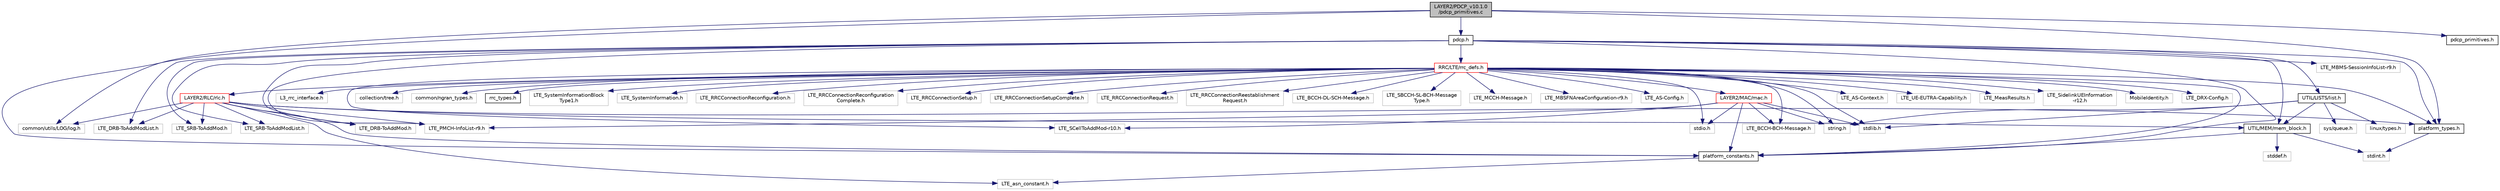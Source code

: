 digraph "LAYER2/PDCP_v10.1.0/pdcp_primitives.c"
{
 // LATEX_PDF_SIZE
  edge [fontname="Helvetica",fontsize="10",labelfontname="Helvetica",labelfontsize="10"];
  node [fontname="Helvetica",fontsize="10",shape=record];
  Node1 [label="LAYER2/PDCP_v10.1.0\l/pdcp_primitives.c",height=0.2,width=0.4,color="black", fillcolor="grey75", style="filled", fontcolor="black",tooltip="PDCP PDU buffer dissector code."];
  Node1 -> Node2 [color="midnightblue",fontsize="10",style="solid",fontname="Helvetica"];
  Node2 [label="common/utils/LOG/log.h",height=0.2,width=0.4,color="grey75", fillcolor="white", style="filled",tooltip=" "];
  Node1 -> Node3 [color="midnightblue",fontsize="10",style="solid",fontname="Helvetica"];
  Node3 [label="platform_types.h",height=0.2,width=0.4,color="black", fillcolor="white", style="filled",URL="$platform__types_8h.html",tooltip=" "];
  Node3 -> Node4 [color="midnightblue",fontsize="10",style="solid",fontname="Helvetica"];
  Node4 [label="stdint.h",height=0.2,width=0.4,color="grey75", fillcolor="white", style="filled",tooltip=" "];
  Node1 -> Node5 [color="midnightblue",fontsize="10",style="solid",fontname="Helvetica"];
  Node5 [label="platform_constants.h",height=0.2,width=0.4,color="black", fillcolor="white", style="filled",URL="$platform__constants_8h.html",tooltip=" "];
  Node5 -> Node6 [color="midnightblue",fontsize="10",style="solid",fontname="Helvetica"];
  Node6 [label="LTE_asn_constant.h",height=0.2,width=0.4,color="grey75", fillcolor="white", style="filled",tooltip=" "];
  Node1 -> Node7 [color="midnightblue",fontsize="10",style="solid",fontname="Helvetica"];
  Node7 [label="pdcp.h",height=0.2,width=0.4,color="black", fillcolor="white", style="filled",URL="$pdcp_8h.html",tooltip="pdcp interface with RLC, RRC"];
  Node7 -> Node8 [color="midnightblue",fontsize="10",style="solid",fontname="Helvetica"];
  Node8 [label="UTIL/MEM/mem_block.h",height=0.2,width=0.4,color="black", fillcolor="white", style="filled",URL="$mem__block_8h.html",tooltip=" "];
  Node8 -> Node4 [color="midnightblue",fontsize="10",style="solid",fontname="Helvetica"];
  Node8 -> Node9 [color="midnightblue",fontsize="10",style="solid",fontname="Helvetica"];
  Node9 [label="stddef.h",height=0.2,width=0.4,color="grey75", fillcolor="white", style="filled",tooltip=" "];
  Node8 -> Node5 [color="midnightblue",fontsize="10",style="solid",fontname="Helvetica"];
  Node7 -> Node10 [color="midnightblue",fontsize="10",style="solid",fontname="Helvetica"];
  Node10 [label="UTIL/LISTS/list.h",height=0.2,width=0.4,color="black", fillcolor="white", style="filled",URL="$list_8h.html",tooltip=" "];
  Node10 -> Node11 [color="midnightblue",fontsize="10",style="solid",fontname="Helvetica"];
  Node11 [label="linux/types.h",height=0.2,width=0.4,color="grey75", fillcolor="white", style="filled",tooltip=" "];
  Node10 -> Node12 [color="midnightblue",fontsize="10",style="solid",fontname="Helvetica"];
  Node12 [label="stdlib.h",height=0.2,width=0.4,color="grey75", fillcolor="white", style="filled",tooltip=" "];
  Node10 -> Node13 [color="midnightblue",fontsize="10",style="solid",fontname="Helvetica"];
  Node13 [label="sys/queue.h",height=0.2,width=0.4,color="grey75", fillcolor="white", style="filled",tooltip=" "];
  Node10 -> Node14 [color="midnightblue",fontsize="10",style="solid",fontname="Helvetica"];
  Node14 [label="string.h",height=0.2,width=0.4,color="grey75", fillcolor="white", style="filled",tooltip=" "];
  Node10 -> Node8 [color="midnightblue",fontsize="10",style="solid",fontname="Helvetica"];
  Node7 -> Node15 [color="midnightblue",fontsize="10",style="solid",fontname="Helvetica"];
  Node15 [label="RRC/LTE/rrc_defs.h",height=0.2,width=0.4,color="red", fillcolor="white", style="filled",URL="$rrc__defs_8h.html",tooltip=" "];
  Node15 -> Node16 [color="midnightblue",fontsize="10",style="solid",fontname="Helvetica"];
  Node16 [label="stdio.h",height=0.2,width=0.4,color="grey75", fillcolor="white", style="filled",tooltip=" "];
  Node15 -> Node12 [color="midnightblue",fontsize="10",style="solid",fontname="Helvetica"];
  Node15 -> Node14 [color="midnightblue",fontsize="10",style="solid",fontname="Helvetica"];
  Node15 -> Node17 [color="midnightblue",fontsize="10",style="solid",fontname="Helvetica"];
  Node17 [label="collection/tree.h",height=0.2,width=0.4,color="grey75", fillcolor="white", style="filled",tooltip=" "];
  Node15 -> Node18 [color="midnightblue",fontsize="10",style="solid",fontname="Helvetica"];
  Node18 [label="common/ngran_types.h",height=0.2,width=0.4,color="grey75", fillcolor="white", style="filled",tooltip=" "];
  Node15 -> Node19 [color="midnightblue",fontsize="10",style="solid",fontname="Helvetica"];
  Node19 [label="rrc_types.h",height=0.2,width=0.4,color="black", fillcolor="white", style="filled",URL="$rrc__types_8h.html",tooltip="rrc types and subtypes"];
  Node15 -> Node20 [color="midnightblue",fontsize="10",style="solid",fontname="Helvetica"];
  Node20 [label="LAYER2/RLC/rlc.h",height=0.2,width=0.4,color="red", fillcolor="white", style="filled",URL="$rlc_8h.html",tooltip="This file, and only this file must be included by external code that interact with RLC layer."];
  Node20 -> Node3 [color="midnightblue",fontsize="10",style="solid",fontname="Helvetica"];
  Node20 -> Node5 [color="midnightblue",fontsize="10",style="solid",fontname="Helvetica"];
  Node20 -> Node6 [color="midnightblue",fontsize="10",style="solid",fontname="Helvetica"];
  Node20 -> Node2 [color="midnightblue",fontsize="10",style="solid",fontname="Helvetica"];
  Node20 -> Node8 [color="midnightblue",fontsize="10",style="solid",fontname="Helvetica"];
  Node20 -> Node66 [color="midnightblue",fontsize="10",style="solid",fontname="Helvetica"];
  Node66 [label="LTE_DRB-ToAddMod.h",height=0.2,width=0.4,color="grey75", fillcolor="white", style="filled",tooltip=" "];
  Node20 -> Node67 [color="midnightblue",fontsize="10",style="solid",fontname="Helvetica"];
  Node67 [label="LTE_DRB-ToAddModList.h",height=0.2,width=0.4,color="grey75", fillcolor="white", style="filled",tooltip=" "];
  Node20 -> Node68 [color="midnightblue",fontsize="10",style="solid",fontname="Helvetica"];
  Node68 [label="LTE_SRB-ToAddMod.h",height=0.2,width=0.4,color="grey75", fillcolor="white", style="filled",tooltip=" "];
  Node20 -> Node69 [color="midnightblue",fontsize="10",style="solid",fontname="Helvetica"];
  Node69 [label="LTE_SRB-ToAddModList.h",height=0.2,width=0.4,color="grey75", fillcolor="white", style="filled",tooltip=" "];
  Node20 -> Node71 [color="midnightblue",fontsize="10",style="solid",fontname="Helvetica"];
  Node71 [label="LTE_PMCH-InfoList-r9.h",height=0.2,width=0.4,color="grey75", fillcolor="white", style="filled",tooltip=" "];
  Node15 -> Node5 [color="midnightblue",fontsize="10",style="solid",fontname="Helvetica"];
  Node15 -> Node3 [color="midnightblue",fontsize="10",style="solid",fontname="Helvetica"];
  Node15 -> Node72 [color="midnightblue",fontsize="10",style="solid",fontname="Helvetica"];
  Node72 [label="LAYER2/MAC/mac.h",height=0.2,width=0.4,color="red", fillcolor="white", style="filled",URL="$mac_8h.html",tooltip=" "];
  Node72 -> Node16 [color="midnightblue",fontsize="10",style="solid",fontname="Helvetica"];
  Node72 -> Node12 [color="midnightblue",fontsize="10",style="solid",fontname="Helvetica"];
  Node72 -> Node14 [color="midnightblue",fontsize="10",style="solid",fontname="Helvetica"];
  Node72 -> Node5 [color="midnightblue",fontsize="10",style="solid",fontname="Helvetica"];
  Node72 -> Node73 [color="midnightblue",fontsize="10",style="solid",fontname="Helvetica"];
  Node73 [label="LTE_BCCH-BCH-Message.h",height=0.2,width=0.4,color="grey75", fillcolor="white", style="filled",tooltip=" "];
  Node72 -> Node71 [color="midnightblue",fontsize="10",style="solid",fontname="Helvetica"];
  Node72 -> Node85 [color="midnightblue",fontsize="10",style="solid",fontname="Helvetica"];
  Node85 [label="LTE_SCellToAddMod-r10.h",height=0.2,width=0.4,color="grey75", fillcolor="white", style="filled",tooltip=" "];
  Node15 -> Node99 [color="midnightblue",fontsize="10",style="solid",fontname="Helvetica"];
  Node99 [label="LTE_SystemInformationBlock\lType1.h",height=0.2,width=0.4,color="grey75", fillcolor="white", style="filled",tooltip=" "];
  Node15 -> Node100 [color="midnightblue",fontsize="10",style="solid",fontname="Helvetica"];
  Node100 [label="LTE_SystemInformation.h",height=0.2,width=0.4,color="grey75", fillcolor="white", style="filled",tooltip=" "];
  Node15 -> Node101 [color="midnightblue",fontsize="10",style="solid",fontname="Helvetica"];
  Node101 [label="LTE_RRCConnectionReconfiguration.h",height=0.2,width=0.4,color="grey75", fillcolor="white", style="filled",tooltip=" "];
  Node15 -> Node102 [color="midnightblue",fontsize="10",style="solid",fontname="Helvetica"];
  Node102 [label="LTE_RRCConnectionReconfiguration\lComplete.h",height=0.2,width=0.4,color="grey75", fillcolor="white", style="filled",tooltip=" "];
  Node15 -> Node103 [color="midnightblue",fontsize="10",style="solid",fontname="Helvetica"];
  Node103 [label="LTE_RRCConnectionSetup.h",height=0.2,width=0.4,color="grey75", fillcolor="white", style="filled",tooltip=" "];
  Node15 -> Node104 [color="midnightblue",fontsize="10",style="solid",fontname="Helvetica"];
  Node104 [label="LTE_RRCConnectionSetupComplete.h",height=0.2,width=0.4,color="grey75", fillcolor="white", style="filled",tooltip=" "];
  Node15 -> Node105 [color="midnightblue",fontsize="10",style="solid",fontname="Helvetica"];
  Node105 [label="LTE_RRCConnectionRequest.h",height=0.2,width=0.4,color="grey75", fillcolor="white", style="filled",tooltip=" "];
  Node15 -> Node106 [color="midnightblue",fontsize="10",style="solid",fontname="Helvetica"];
  Node106 [label="LTE_RRCConnectionReestablishment\lRequest.h",height=0.2,width=0.4,color="grey75", fillcolor="white", style="filled",tooltip=" "];
  Node15 -> Node107 [color="midnightblue",fontsize="10",style="solid",fontname="Helvetica"];
  Node107 [label="LTE_BCCH-DL-SCH-Message.h",height=0.2,width=0.4,color="grey75", fillcolor="white", style="filled",tooltip=" "];
  Node15 -> Node108 [color="midnightblue",fontsize="10",style="solid",fontname="Helvetica"];
  Node108 [label="LTE_SBCCH-SL-BCH-Message\lType.h",height=0.2,width=0.4,color="grey75", fillcolor="white", style="filled",tooltip=" "];
  Node15 -> Node73 [color="midnightblue",fontsize="10",style="solid",fontname="Helvetica"];
  Node15 -> Node109 [color="midnightblue",fontsize="10",style="solid",fontname="Helvetica"];
  Node109 [label="LTE_MCCH-Message.h",height=0.2,width=0.4,color="grey75", fillcolor="white", style="filled",tooltip=" "];
  Node15 -> Node110 [color="midnightblue",fontsize="10",style="solid",fontname="Helvetica"];
  Node110 [label="LTE_MBSFNAreaConfiguration-r9.h",height=0.2,width=0.4,color="grey75", fillcolor="white", style="filled",tooltip=" "];
  Node15 -> Node85 [color="midnightblue",fontsize="10",style="solid",fontname="Helvetica"];
  Node15 -> Node111 [color="midnightblue",fontsize="10",style="solid",fontname="Helvetica"];
  Node111 [label="LTE_AS-Config.h",height=0.2,width=0.4,color="grey75", fillcolor="white", style="filled",tooltip=" "];
  Node15 -> Node112 [color="midnightblue",fontsize="10",style="solid",fontname="Helvetica"];
  Node112 [label="LTE_AS-Context.h",height=0.2,width=0.4,color="grey75", fillcolor="white", style="filled",tooltip=" "];
  Node15 -> Node113 [color="midnightblue",fontsize="10",style="solid",fontname="Helvetica"];
  Node113 [label="LTE_UE-EUTRA-Capability.h",height=0.2,width=0.4,color="grey75", fillcolor="white", style="filled",tooltip=" "];
  Node15 -> Node114 [color="midnightblue",fontsize="10",style="solid",fontname="Helvetica"];
  Node114 [label="LTE_MeasResults.h",height=0.2,width=0.4,color="grey75", fillcolor="white", style="filled",tooltip=" "];
  Node15 -> Node115 [color="midnightblue",fontsize="10",style="solid",fontname="Helvetica"];
  Node115 [label="LTE_SidelinkUEInformation\l-r12.h",height=0.2,width=0.4,color="grey75", fillcolor="white", style="filled",tooltip=" "];
  Node15 -> Node116 [color="midnightblue",fontsize="10",style="solid",fontname="Helvetica"];
  Node116 [label="MobileIdentity.h",height=0.2,width=0.4,color="grey75", fillcolor="white", style="filled",tooltip=" "];
  Node15 -> Node117 [color="midnightblue",fontsize="10",style="solid",fontname="Helvetica"];
  Node117 [label="LTE_DRX-Config.h",height=0.2,width=0.4,color="grey75", fillcolor="white", style="filled",tooltip=" "];
  Node15 -> Node118 [color="midnightblue",fontsize="10",style="solid",fontname="Helvetica"];
  Node118 [label="L3_rrc_interface.h",height=0.2,width=0.4,color="grey75", fillcolor="white", style="filled",tooltip=" "];
  Node7 -> Node5 [color="midnightblue",fontsize="10",style="solid",fontname="Helvetica"];
  Node7 -> Node3 [color="midnightblue",fontsize="10",style="solid",fontname="Helvetica"];
  Node7 -> Node66 [color="midnightblue",fontsize="10",style="solid",fontname="Helvetica"];
  Node7 -> Node67 [color="midnightblue",fontsize="10",style="solid",fontname="Helvetica"];
  Node7 -> Node68 [color="midnightblue",fontsize="10",style="solid",fontname="Helvetica"];
  Node7 -> Node69 [color="midnightblue",fontsize="10",style="solid",fontname="Helvetica"];
  Node7 -> Node142 [color="midnightblue",fontsize="10",style="solid",fontname="Helvetica"];
  Node142 [label="LTE_MBMS-SessionInfoList-r9.h",height=0.2,width=0.4,color="grey75", fillcolor="white", style="filled",tooltip=" "];
  Node7 -> Node71 [color="midnightblue",fontsize="10",style="solid",fontname="Helvetica"];
  Node1 -> Node143 [color="midnightblue",fontsize="10",style="solid",fontname="Helvetica"];
  Node143 [label="pdcp_primitives.h",height=0.2,width=0.4,color="black", fillcolor="white", style="filled",URL="$pdcp__primitives_8h.html",tooltip="pdcp primitives"];
}
